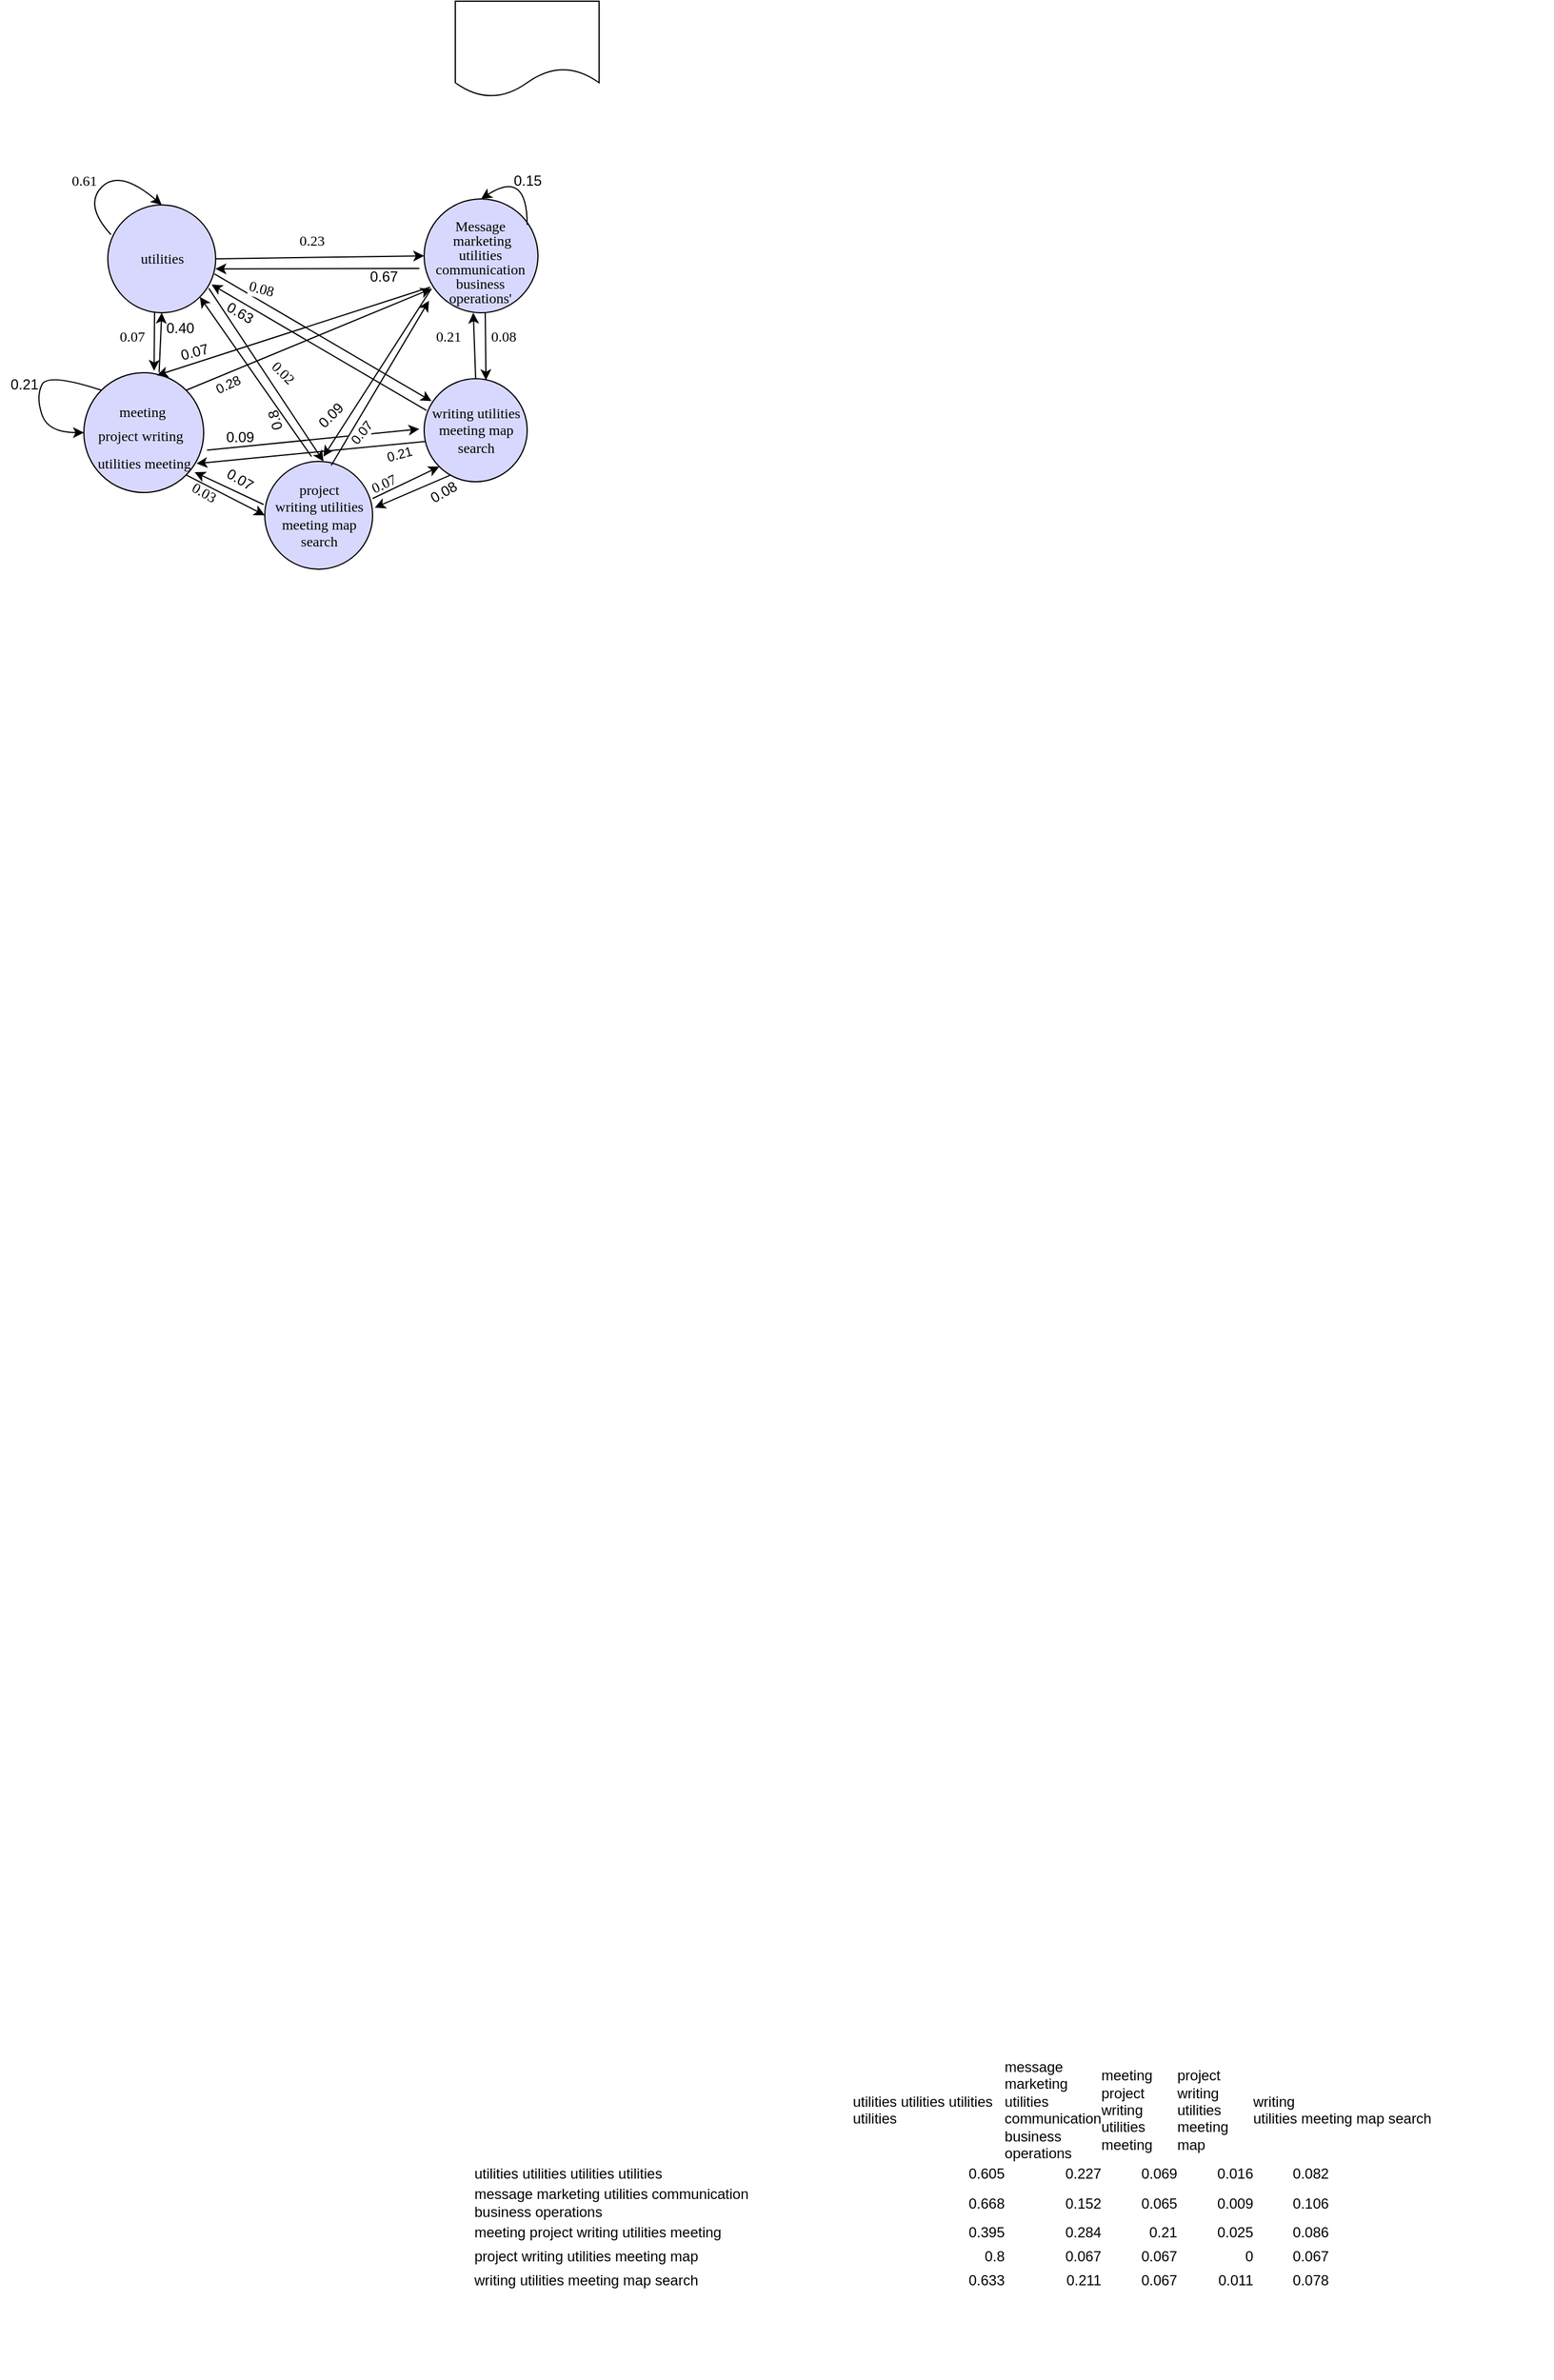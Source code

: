 <mxfile version="17.0.0" type="github">
  <diagram id="NkgFP6aYnqGyyIgVfoUW" name="Page-1">
    <mxGraphModel dx="1422" dy="1520" grid="1" gridSize="10" guides="1" tooltips="1" connect="1" arrows="1" fold="1" page="1" pageScale="1" pageWidth="827" pageHeight="1169" math="0" shadow="0">
      <root>
        <mxCell id="0" />
        <mxCell id="1" parent="0" />
        <mxCell id="uUu0Q5NePI6npQGHdQzm-4" value="utilities" style="shape=ellipse;html=1;dashed=0;whitespace=wrap;aspect=fixed;perimeter=ellipsePerimeter;fontFamily=Times New Roman;align=center;fontSize=12;fillColor=#D8D8FF;" parent="1" vertex="1">
          <mxGeometry x="80" y="30" width="90" height="90" as="geometry" />
        </mxCell>
        <mxCell id="uUu0Q5NePI6npQGHdQzm-5" value="&lt;p class=&quot;MsoNormal&quot; style=&quot;margin-bottom: 0cm; line-height: 0; font-size: 12px;&quot;&gt;&lt;span lang=&quot;EN-GB&quot; style=&quot;font-size: 12px;&quot;&gt;&lt;font style=&quot;font-size: 12px;&quot;&gt;Message&amp;nbsp;&lt;/font&gt;&lt;/span&gt;&lt;/p&gt;&lt;p class=&quot;MsoNormal&quot; style=&quot;margin-bottom: 0cm; line-height: 0; font-size: 12px;&quot;&gt;&lt;font style=&quot;font-size: 12px;&quot;&gt;marketing&lt;/font&gt;&lt;/p&gt;&lt;p class=&quot;MsoNormal&quot; style=&quot;margin-bottom: 0cm; line-height: 0; font-size: 12px;&quot;&gt;&lt;font style=&quot;font-size: 12px;&quot;&gt;utilities&amp;nbsp;&lt;/font&gt;&lt;/p&gt;&lt;p class=&quot;MsoNormal&quot; style=&quot;margin-bottom: 0cm; line-height: 0; font-size: 12px;&quot;&gt;&lt;font style=&quot;font-size: 12px;&quot;&gt;communication&amp;nbsp;&lt;/font&gt;&lt;/p&gt;&lt;p class=&quot;MsoNormal&quot; style=&quot;margin-bottom: 0cm; line-height: 0; font-size: 12px;&quot;&gt;&lt;span style=&quot;font-size: 12px;&quot;&gt;business&amp;nbsp;&lt;/span&gt;&lt;/p&gt;&lt;p class=&quot;MsoNormal&quot; style=&quot;margin-bottom: 0cm; line-height: 0; font-size: 12px;&quot;&gt;&lt;span style=&quot;font-size: 12px;&quot;&gt;operations&#39;&amp;nbsp;&lt;/span&gt;&lt;/p&gt;" style="shape=ellipse;html=1;dashed=0;whitespace=wrap;aspect=fixed;perimeter=ellipsePerimeter;align=center;fontFamily=Times New Roman;fontSize=12;fillColor=#D8D8FF;strokeColor=#000000;" parent="1" vertex="1">
          <mxGeometry x="344" y="25" width="95" height="95" as="geometry" />
        </mxCell>
        <mxCell id="uUu0Q5NePI6npQGHdQzm-16" value="&lt;p class=&quot;MsoNormal&quot; style=&quot;margin-bottom: 0cm ; line-height: 0.7 ; font-size: 12px&quot;&gt;&lt;span lang=&quot;EN-GB&quot; style=&quot;font-size: 12px&quot;&gt;&lt;font style=&quot;font-size: 12px&quot;&gt;meeting&amp;nbsp;&lt;/font&gt;&lt;/span&gt;&lt;/p&gt;&lt;p class=&quot;MsoNormal&quot; style=&quot;margin-bottom: 0cm ; line-height: 0.7 ; font-size: 12px&quot;&gt;&lt;span lang=&quot;EN-GB&quot;&gt;project&amp;nbsp;&lt;/span&gt;&lt;span&gt;writing&amp;nbsp;&amp;nbsp;&lt;/span&gt;&lt;/p&gt;&lt;blockquote style=&quot;margin-bottom: 0cm ; line-height: normal&quot;&gt;utilities&lt;span style=&quot;font-size: 12px&quot;&gt;&amp;nbsp;&lt;/span&gt;&lt;span style=&quot;font-size: 12px&quot;&gt;meeting&lt;/span&gt;&lt;/blockquote&gt;" style="shape=ellipse;html=1;dashed=0;whitespace=wrap;aspect=fixed;perimeter=ellipsePerimeter;fontFamily=Times New Roman;align=center;fontSize=12;fillColor=#D8D8FF;" parent="1" vertex="1">
          <mxGeometry x="60" y="170" width="100" height="100" as="geometry" />
        </mxCell>
        <mxCell id="uUu0Q5NePI6npQGHdQzm-17" value="&lt;span&gt;writing utilities &lt;br&gt;meeting map &lt;br&gt;search&lt;br&gt;&lt;/span&gt;" style="shape=ellipse;html=1;dashed=0;whitespace=wrap;aspect=fixed;perimeter=ellipsePerimeter;fontFamily=Times New Roman;align=center;fontSize=12;fillColor=#D8D8FF;" parent="1" vertex="1">
          <mxGeometry x="344" y="175" width="86" height="86" as="geometry" />
        </mxCell>
        <mxCell id="uUu0Q5NePI6npQGHdQzm-18" value="&lt;span lang=&quot;EN-GB&quot; style=&quot;font-size: 12px ; line-height: 107%&quot;&gt;project &lt;br&gt;writing utilities&lt;br style=&quot;font-size: 12px&quot;&gt;meeting map &lt;br style=&quot;font-size: 12px&quot;&gt;search&lt;/span&gt;" style="shape=ellipse;html=1;dashed=0;whitespace=wrap;aspect=fixed;perimeter=ellipsePerimeter;fontFamily=Times New Roman;align=center;fontSize=12;fillColor=#D8D8FF;" parent="1" vertex="1">
          <mxGeometry x="211" y="244" width="90" height="90" as="geometry" />
        </mxCell>
        <mxCell id="uUu0Q5NePI6npQGHdQzm-34" value="" style="endArrow=classic;html=1;rounded=0;fontSize=12;entryX=0;entryY=0.5;entryDx=0;entryDy=0;exitX=1;exitY=0.5;exitDx=0;exitDy=0;fontFamily=Times New Roman;align=center;" parent="1" source="uUu0Q5NePI6npQGHdQzm-4" target="uUu0Q5NePI6npQGHdQzm-5" edge="1">
          <mxGeometry width="50" height="50" relative="1" as="geometry">
            <mxPoint x="210" y="90" as="sourcePoint" />
            <mxPoint x="260" y="40" as="targetPoint" />
          </mxGeometry>
        </mxCell>
        <mxCell id="uUu0Q5NePI6npQGHdQzm-35" value="" style="endArrow=classic;html=1;rounded=0;fontSize=12;exitX=0.989;exitY=0.64;exitDx=0;exitDy=0;exitPerimeter=0;fontFamily=Times New Roman;align=center;entryX=0.072;entryY=0.218;entryDx=0;entryDy=0;entryPerimeter=0;" parent="1" source="uUu0Q5NePI6npQGHdQzm-4" target="uUu0Q5NePI6npQGHdQzm-17" edge="1">
          <mxGeometry width="50" height="50" relative="1" as="geometry">
            <mxPoint x="180" y="130" as="sourcePoint" />
            <mxPoint x="340" y="190" as="targetPoint" />
          </mxGeometry>
        </mxCell>
        <mxCell id="uUu0Q5NePI6npQGHdQzm-49" value="0.08" style="edgeLabel;html=1;align=center;verticalAlign=middle;resizable=0;points=[];fontSize=12;fontFamily=Times New Roman;rotation=15;" parent="uUu0Q5NePI6npQGHdQzm-35" vertex="1" connectable="0">
          <mxGeometry x="-0.25" relative="1" as="geometry">
            <mxPoint x="-29" y="-28" as="offset" />
          </mxGeometry>
        </mxCell>
        <mxCell id="uUu0Q5NePI6npQGHdQzm-36" value="" style="endArrow=classic;html=1;rounded=0;fontSize=12;exitX=0.936;exitY=0.773;exitDx=0;exitDy=0;exitPerimeter=0;fontFamily=Times New Roman;align=center;" parent="1" source="uUu0Q5NePI6npQGHdQzm-4" edge="1">
          <mxGeometry width="50" height="50" relative="1" as="geometry">
            <mxPoint x="210" y="294" as="sourcePoint" />
            <mxPoint x="260" y="244" as="targetPoint" />
          </mxGeometry>
        </mxCell>
        <mxCell id="uUu0Q5NePI6npQGHdQzm-37" value="" style="endArrow=classic;html=1;rounded=0;fontSize=12;entryX=0.586;entryY=-0.016;entryDx=0;entryDy=0;fontFamily=Times New Roman;align=center;entryPerimeter=0;" parent="1" target="uUu0Q5NePI6npQGHdQzm-16" edge="1">
          <mxGeometry width="50" height="50" relative="1" as="geometry">
            <mxPoint x="119" y="120" as="sourcePoint" />
            <mxPoint x="120" y="160" as="targetPoint" />
          </mxGeometry>
        </mxCell>
        <mxCell id="uUu0Q5NePI6npQGHdQzm-38" value="" style="endArrow=classic;html=1;rounded=0;fontSize=12;entryX=0;entryY=1;entryDx=0;entryDy=0;fontFamily=Times New Roman;align=center;" parent="1" target="uUu0Q5NePI6npQGHdQzm-17" edge="1">
          <mxGeometry width="50" height="50" relative="1" as="geometry">
            <mxPoint x="301" y="275" as="sourcePoint" />
            <mxPoint x="350.418" y="249.488" as="targetPoint" />
          </mxGeometry>
        </mxCell>
        <mxCell id="uUu0Q5NePI6npQGHdQzm-41" value="" style="endArrow=classic;html=1;rounded=0;fontSize=12;entryX=0;entryY=0.5;entryDx=0;entryDy=0;exitX=1;exitY=1;exitDx=0;exitDy=0;fontFamily=Times New Roman;align=center;" parent="1" source="uUu0Q5NePI6npQGHdQzm-16" target="uUu0Q5NePI6npQGHdQzm-18" edge="1">
          <mxGeometry width="50" height="50" relative="1" as="geometry">
            <mxPoint x="100" y="305" as="sourcePoint" />
            <mxPoint x="150" y="255" as="targetPoint" />
          </mxGeometry>
        </mxCell>
        <mxCell id="uUu0Q5NePI6npQGHdQzm-42" value="" style="endArrow=classic;html=1;rounded=0;fontSize=12;fontFamily=Times New Roman;align=center;exitX=0.5;exitY=0;exitDx=0;exitDy=0;" parent="1" edge="1" source="uUu0Q5NePI6npQGHdQzm-17">
          <mxGeometry width="50" height="50" relative="1" as="geometry">
            <mxPoint x="385" y="170" as="sourcePoint" />
            <mxPoint x="385.01" y="119.997" as="targetPoint" />
          </mxGeometry>
        </mxCell>
        <mxCell id="uUu0Q5NePI6npQGHdQzm-43" value="" style="endArrow=classic;html=1;rounded=0;fontSize=12;entryX=0.6;entryY=0.014;entryDx=0;entryDy=0;entryPerimeter=0;fontFamily=Times New Roman;align=center;" parent="1" target="uUu0Q5NePI6npQGHdQzm-17" edge="1">
          <mxGeometry width="50" height="50" relative="1" as="geometry">
            <mxPoint x="395" y="120" as="sourcePoint" />
            <mxPoint x="400" y="170" as="targetPoint" />
          </mxGeometry>
        </mxCell>
        <mxCell id="uUu0Q5NePI6npQGHdQzm-47" value="" style="endArrow=classic;html=1;rounded=0;fontSize=12;entryX=0.962;entryY=0.738;entryDx=0;entryDy=0;entryPerimeter=0;fontFamily=Times New Roman;align=center;exitX=0.022;exitY=0.308;exitDx=0;exitDy=0;exitPerimeter=0;" parent="1" source="uUu0Q5NePI6npQGHdQzm-17" target="uUu0Q5NePI6npQGHdQzm-4" edge="1">
          <mxGeometry width="50" height="50" relative="1" as="geometry">
            <mxPoint x="340" y="200" as="sourcePoint" />
            <mxPoint x="300" y="160" as="targetPoint" />
          </mxGeometry>
        </mxCell>
        <mxCell id="uUu0Q5NePI6npQGHdQzm-48" value="0.23" style="text;html=1;align=center;verticalAlign=middle;resizable=0;points=[];autosize=1;strokeColor=none;fillColor=none;fontSize=12;fontFamily=Times New Roman;" parent="1" vertex="1">
          <mxGeometry x="230" y="50" width="40" height="20" as="geometry" />
        </mxCell>
        <mxCell id="uUu0Q5NePI6npQGHdQzm-50" value="0.02" style="text;html=1;align=center;verticalAlign=middle;resizable=0;points=[];autosize=1;strokeColor=none;fillColor=none;fontSize=12;fontFamily=Times New Roman;rotation=45;" parent="1" vertex="1">
          <mxGeometry x="206" y="160" width="40" height="20" as="geometry" />
        </mxCell>
        <mxCell id="uUu0Q5NePI6npQGHdQzm-51" value="0.07" style="text;html=1;align=center;verticalAlign=middle;resizable=0;points=[];autosize=1;strokeColor=none;fillColor=none;fontSize=12;fontFamily=Times New Roman;" parent="1" vertex="1">
          <mxGeometry x="80" y="130" width="40" height="20" as="geometry" />
        </mxCell>
        <mxCell id="uUu0Q5NePI6npQGHdQzm-53" value="0.03" style="text;html=1;align=center;verticalAlign=middle;resizable=0;points=[];autosize=1;strokeColor=none;fillColor=none;fontSize=12;fontFamily=Times New Roman;rotation=30;" parent="1" vertex="1">
          <mxGeometry x="140" y="260" width="40" height="20" as="geometry" />
        </mxCell>
        <mxCell id="uUu0Q5NePI6npQGHdQzm-54" value="" style="curved=1;endArrow=classic;html=1;rounded=0;fontFamily=Times New Roman;fontSize=12;exitX=0.029;exitY=0.276;exitDx=0;exitDy=0;exitPerimeter=0;" parent="1" source="uUu0Q5NePI6npQGHdQzm-4" edge="1">
          <mxGeometry width="50" height="50" relative="1" as="geometry">
            <mxPoint x="60" y="40" as="sourcePoint" />
            <mxPoint x="125" y="30" as="targetPoint" />
            <Array as="points">
              <mxPoint x="60" y="30" />
              <mxPoint x="90" />
            </Array>
          </mxGeometry>
        </mxCell>
        <mxCell id="uUu0Q5NePI6npQGHdQzm-55" value="0.61" style="text;html=1;align=center;verticalAlign=middle;resizable=0;points=[];autosize=1;strokeColor=none;fillColor=none;fontSize=12;fontFamily=Times New Roman;" parent="1" vertex="1">
          <mxGeometry x="40" width="40" height="20" as="geometry" />
        </mxCell>
        <mxCell id="uUu0Q5NePI6npQGHdQzm-56" value="0.08" style="text;html=1;align=center;verticalAlign=middle;resizable=0;points=[];autosize=1;strokeColor=none;fillColor=none;fontSize=12;fontFamily=Times New Roman;" parent="1" vertex="1">
          <mxGeometry x="390" y="130" width="40" height="20" as="geometry" />
        </mxCell>
        <mxCell id="uUu0Q5NePI6npQGHdQzm-57" value="0.21" style="text;html=1;align=center;verticalAlign=middle;resizable=0;points=[];autosize=1;strokeColor=none;fillColor=none;fontSize=12;fontFamily=Times New Roman;" parent="1" vertex="1">
          <mxGeometry x="344" y="130" width="40" height="20" as="geometry" />
        </mxCell>
        <mxCell id="uUu0Q5NePI6npQGHdQzm-58" value="0.07" style="text;html=1;align=center;verticalAlign=middle;resizable=0;points=[];autosize=1;strokeColor=none;fillColor=none;fontSize=12;fontFamily=Times New Roman;rotation=-25;" parent="1" vertex="1">
          <mxGeometry x="290" y="253" width="40" height="20" as="geometry" />
        </mxCell>
        <mxCell id="uUu0Q5NePI6npQGHdQzm-59" value="" style="shape=document;whiteSpace=wrap;html=1;boundedLbl=1;fontFamily=Times New Roman;fontSize=12;" parent="1" vertex="1">
          <mxGeometry x="370" y="-140" width="120" height="80" as="geometry" />
        </mxCell>
        <mxCell id="LGM-K7nG5Ex01GaFveVR-1" value="&#xa;&#xa;&#xa;&#xa;&#xa;&#xa;&#xa;&#xa;&#xa;&#xa;&#xa;&#xa;&#xa;&lt;table border=&quot;0&quot; cellpadding=&quot;0&quot; cellspacing=&quot;0&quot; width=&quot;899&quot; style=&quot;border-collapse: collapse ; width: 675pt&quot;&gt;&#xa;&#xa; &lt;colgroup&gt;&lt;col width=&quot;322&quot; style=&quot;width: 242pt&quot;&gt;&#xa; &lt;col width=&quot;129&quot; style=&quot;width: 97pt&quot;&gt;&#xa; &lt;col width=&quot;64&quot; span=&quot;7&quot; style=&quot;width: 48pt&quot;&gt;&#xa; &lt;/colgroup&gt;&lt;tbody&gt;&lt;tr style=&quot;height: 15.0pt&quot;&gt;&#xa;  &lt;td height=&quot;20&quot; width=&quot;322&quot; style=&quot;height: 15.0pt ; width: 242pt&quot;&gt;&lt;/td&gt;&#xa;  &lt;td width=&quot;129&quot; style=&quot;width: 97pt&quot;&gt;utilities utilities utilities utilities&lt;/td&gt;&#xa;  &lt;td width=&quot;64&quot; style=&quot;width: 48pt&quot;&gt;message marketing utilities communication&#xa;  business operations&lt;/td&gt;&#xa;  &lt;td width=&quot;64&quot; style=&quot;width: 48pt&quot;&gt;meeting project writing utilities meeting&lt;/td&gt;&#xa;  &lt;td width=&quot;64&quot; style=&quot;width: 48pt&quot;&gt;project writing utilities meeting map&lt;/td&gt;&#xa;  &lt;td colspan=&quot;4&quot; width=&quot;256&quot; style=&quot;width: 192pt&quot;&gt;writing&#xa;  utilities meeting map search&lt;/td&gt;&#xa; &lt;/tr&gt;&#xa; &lt;tr style=&quot;height: 15.0pt&quot;&gt;&#xa;  &lt;td height=&quot;20&quot; style=&quot;height: 15.0pt&quot;&gt;utilities utilities utilities utilities&lt;/td&gt;&#xa;  &lt;td align=&quot;right&quot;&gt;0.605&lt;/td&gt;&#xa;  &lt;td align=&quot;right&quot;&gt;0.227&lt;/td&gt;&#xa;  &lt;td align=&quot;right&quot;&gt;0.069&lt;/td&gt;&#xa;  &lt;td align=&quot;right&quot;&gt;0.016&lt;/td&gt;&#xa;  &lt;td align=&quot;right&quot;&gt;0.082&lt;/td&gt;&#xa;  &lt;td&gt;&lt;/td&gt;&#xa;  &lt;td&gt;&lt;/td&gt;&#xa;  &lt;td&gt;&lt;/td&gt;&#xa; &lt;/tr&gt;&#xa; &lt;tr style=&quot;height: 15.0pt&quot;&gt;&#xa;  &lt;td height=&quot;20&quot; style=&quot;height: 15.0pt&quot;&gt;message marketing utilities communication&#xa;  business operations&lt;/td&gt;&#xa;  &lt;td align=&quot;right&quot;&gt;0.668&lt;/td&gt;&#xa;  &lt;td align=&quot;right&quot;&gt;0.152&lt;/td&gt;&#xa;  &lt;td align=&quot;right&quot;&gt;0.065&lt;/td&gt;&#xa;  &lt;td align=&quot;right&quot;&gt;0.009&lt;/td&gt;&#xa;  &lt;td align=&quot;right&quot;&gt;0.106&lt;/td&gt;&#xa;  &lt;td&gt;&lt;/td&gt;&#xa;  &lt;td&gt;&lt;/td&gt;&#xa;  &lt;td&gt;&lt;/td&gt;&#xa; &lt;/tr&gt;&#xa; &lt;tr style=&quot;height: 15.0pt&quot;&gt;&#xa;  &lt;td height=&quot;20&quot; style=&quot;height: 15.0pt&quot;&gt;meeting project writing utilities meeting&lt;/td&gt;&#xa;  &lt;td align=&quot;right&quot;&gt;0.395&lt;/td&gt;&#xa;  &lt;td align=&quot;right&quot;&gt;0.284&lt;/td&gt;&#xa;  &lt;td align=&quot;right&quot;&gt;0.21&lt;/td&gt;&#xa;  &lt;td align=&quot;right&quot;&gt;0.025&lt;/td&gt;&#xa;  &lt;td align=&quot;right&quot;&gt;0.086&lt;/td&gt;&#xa;  &lt;td&gt;&lt;/td&gt;&#xa;  &lt;td&gt;&lt;/td&gt;&#xa;  &lt;td&gt;&lt;/td&gt;&#xa; &lt;/tr&gt;&#xa; &lt;tr style=&quot;height: 15.0pt&quot;&gt;&#xa;  &lt;td height=&quot;20&quot; style=&quot;height: 15.0pt&quot;&gt;project writing utilities meeting map&lt;/td&gt;&#xa;  &lt;td align=&quot;right&quot;&gt;0.8&lt;/td&gt;&#xa;  &lt;td align=&quot;right&quot;&gt;0.067&lt;/td&gt;&#xa;  &lt;td align=&quot;right&quot;&gt;0.067&lt;/td&gt;&#xa;  &lt;td align=&quot;right&quot;&gt;0&lt;/td&gt;&#xa;  &lt;td align=&quot;right&quot;&gt;0.067&lt;/td&gt;&#xa;  &lt;td&gt;&lt;/td&gt;&#xa;  &lt;td&gt;&lt;/td&gt;&#xa;  &lt;td&gt;&lt;/td&gt;&#xa; &lt;/tr&gt;&#xa; &lt;tr style=&quot;height: 15.0pt&quot;&gt;&#xa;  &lt;td height=&quot;20&quot; style=&quot;height: 15.0pt&quot;&gt;writing utilities meeting map search&lt;/td&gt;&#xa;  &lt;td align=&quot;right&quot;&gt;0.633&lt;/td&gt;&#xa;  &lt;td align=&quot;right&quot;&gt;0.211&lt;/td&gt;&#xa;  &lt;td align=&quot;right&quot;&gt;0.067&lt;/td&gt;&#xa;  &lt;td align=&quot;right&quot;&gt;0.011&lt;/td&gt;&#xa;  &lt;td align=&quot;right&quot;&gt;0.078&lt;/td&gt;&#xa;  &lt;td&gt;&lt;/td&gt;&#xa;  &lt;td&gt;&lt;/td&gt;&#xa;  &lt;td&gt;&lt;/td&gt;&#xa; &lt;/tr&gt;&#xa;&#xa;&lt;/tbody&gt;&lt;/table&gt;&#xa;&#xa;&#xa;&#xa;&#xa;" style="text;whiteSpace=wrap;html=1;" vertex="1" parent="1">
          <mxGeometry x="384" y="390" width="550" height="1170" as="geometry" />
        </mxCell>
        <mxCell id="LGM-K7nG5Ex01GaFveVR-3" value="" style="endArrow=classic;html=1;rounded=0;entryX=0.998;entryY=0.593;entryDx=0;entryDy=0;entryPerimeter=0;" edge="1" parent="1" target="uUu0Q5NePI6npQGHdQzm-4">
          <mxGeometry width="50" height="50" relative="1" as="geometry">
            <mxPoint x="340" y="83" as="sourcePoint" />
            <mxPoint x="310" y="-10" as="targetPoint" />
          </mxGeometry>
        </mxCell>
        <mxCell id="LGM-K7nG5Ex01GaFveVR-4" value="0.67" style="text;html=1;align=center;verticalAlign=middle;resizable=0;points=[];autosize=1;strokeColor=none;fillColor=none;" vertex="1" parent="1">
          <mxGeometry x="290" y="80" width="40" height="20" as="geometry" />
        </mxCell>
        <mxCell id="LGM-K7nG5Ex01GaFveVR-5" value="" style="curved=1;endArrow=classic;html=1;rounded=0;entryX=0.5;entryY=0;entryDx=0;entryDy=0;exitX=0.905;exitY=0.227;exitDx=0;exitDy=0;exitPerimeter=0;" edge="1" parent="1" source="uUu0Q5NePI6npQGHdQzm-5" target="uUu0Q5NePI6npQGHdQzm-5">
          <mxGeometry width="50" height="50" relative="1" as="geometry">
            <mxPoint x="430" y="40" as="sourcePoint" />
            <mxPoint x="480" as="targetPoint" />
            <Array as="points">
              <mxPoint x="430" />
            </Array>
          </mxGeometry>
        </mxCell>
        <mxCell id="LGM-K7nG5Ex01GaFveVR-7" value="0.15" style="text;html=1;align=center;verticalAlign=middle;resizable=0;points=[];autosize=1;strokeColor=none;fillColor=none;" vertex="1" parent="1">
          <mxGeometry x="410" width="40" height="20" as="geometry" />
        </mxCell>
        <mxCell id="LGM-K7nG5Ex01GaFveVR-8" value="" style="endArrow=classic;html=1;rounded=0;entryX=0.61;entryY=0.022;entryDx=0;entryDy=0;entryPerimeter=0;exitX=0.053;exitY=0.775;exitDx=0;exitDy=0;exitPerimeter=0;" edge="1" parent="1" source="uUu0Q5NePI6npQGHdQzm-5" target="uUu0Q5NePI6npQGHdQzm-16">
          <mxGeometry width="50" height="50" relative="1" as="geometry">
            <mxPoint x="240" y="30" as="sourcePoint" />
            <mxPoint x="290" y="-20" as="targetPoint" />
          </mxGeometry>
        </mxCell>
        <mxCell id="LGM-K7nG5Ex01GaFveVR-9" value="0.07" style="text;html=1;align=center;verticalAlign=middle;resizable=0;points=[];autosize=1;strokeColor=none;fillColor=none;rotation=-15;" vertex="1" parent="1">
          <mxGeometry x="132" y="143" width="40" height="20" as="geometry" />
        </mxCell>
        <mxCell id="LGM-K7nG5Ex01GaFveVR-10" value="" style="endArrow=classic;html=1;rounded=0;" edge="1" parent="1">
          <mxGeometry width="50" height="50" relative="1" as="geometry">
            <mxPoint x="350" y="100" as="sourcePoint" />
            <mxPoint x="260" y="240" as="targetPoint" />
          </mxGeometry>
        </mxCell>
        <mxCell id="LGM-K7nG5Ex01GaFveVR-13" value="0.09" style="text;html=1;align=center;verticalAlign=middle;resizable=0;points=[];autosize=1;strokeColor=none;fillColor=none;rotation=-45;" vertex="1" parent="1">
          <mxGeometry x="246" y="196" width="40" height="20" as="geometry" />
        </mxCell>
        <mxCell id="LGM-K7nG5Ex01GaFveVR-14" value="" style="endArrow=classic;html=1;rounded=0;exitX=1;exitY=0;exitDx=0;exitDy=0;" edge="1" parent="1" source="uUu0Q5NePI6npQGHdQzm-16">
          <mxGeometry width="50" height="50" relative="1" as="geometry">
            <mxPoint x="150" y="195" as="sourcePoint" />
            <mxPoint x="350" y="100" as="targetPoint" />
          </mxGeometry>
        </mxCell>
        <mxCell id="LGM-K7nG5Ex01GaFveVR-15" value="0.28" style="edgeLabel;html=1;align=center;verticalAlign=middle;resizable=0;points=[];rotation=-25;" vertex="1" connectable="0" parent="LGM-K7nG5Ex01GaFveVR-14">
          <mxGeometry x="-0.729" y="-4" relative="1" as="geometry">
            <mxPoint x="5" y="3" as="offset" />
          </mxGeometry>
        </mxCell>
        <mxCell id="LGM-K7nG5Ex01GaFveVR-16" value="" style="endArrow=classic;html=1;rounded=0;exitX=0.628;exitY=-0.002;exitDx=0;exitDy=0;exitPerimeter=0;entryX=0.5;entryY=1;entryDx=0;entryDy=0;" edge="1" parent="1" source="uUu0Q5NePI6npQGHdQzm-16" target="uUu0Q5NePI6npQGHdQzm-4">
          <mxGeometry width="50" height="50" relative="1" as="geometry">
            <mxPoint x="-20" y="160" as="sourcePoint" />
            <mxPoint x="30" y="110" as="targetPoint" />
          </mxGeometry>
        </mxCell>
        <mxCell id="LGM-K7nG5Ex01GaFveVR-17" value="0.40" style="text;html=1;align=center;verticalAlign=middle;resizable=0;points=[];autosize=1;strokeColor=none;fillColor=none;" vertex="1" parent="1">
          <mxGeometry x="120" y="123" width="40" height="20" as="geometry" />
        </mxCell>
        <mxCell id="LGM-K7nG5Ex01GaFveVR-19" value="" style="curved=1;endArrow=classic;html=1;rounded=0;exitX=0;exitY=0;exitDx=0;exitDy=0;entryX=0;entryY=0.5;entryDx=0;entryDy=0;" edge="1" parent="1" source="uUu0Q5NePI6npQGHdQzm-16" target="uUu0Q5NePI6npQGHdQzm-16">
          <mxGeometry width="50" height="50" relative="1" as="geometry">
            <mxPoint y="250" as="sourcePoint" />
            <mxPoint x="59" y="208" as="targetPoint" />
            <Array as="points">
              <mxPoint x="30" y="170" />
              <mxPoint x="20" y="190" />
              <mxPoint x="30" y="220" />
            </Array>
          </mxGeometry>
        </mxCell>
        <mxCell id="LGM-K7nG5Ex01GaFveVR-20" value="0.21" style="text;html=1;align=center;verticalAlign=middle;resizable=0;points=[];autosize=1;strokeColor=none;fillColor=none;" vertex="1" parent="1">
          <mxGeometry x="-10" y="170" width="40" height="20" as="geometry" />
        </mxCell>
        <mxCell id="LGM-K7nG5Ex01GaFveVR-21" value="" style="endArrow=classic;html=1;rounded=0;exitX=1.028;exitY=0.646;exitDx=0;exitDy=0;exitPerimeter=0;" edge="1" parent="1" source="uUu0Q5NePI6npQGHdQzm-16">
          <mxGeometry width="50" height="50" relative="1" as="geometry">
            <mxPoint x="154.8" y="243.6" as="sourcePoint" />
            <mxPoint x="340" y="217" as="targetPoint" />
          </mxGeometry>
        </mxCell>
        <mxCell id="LGM-K7nG5Ex01GaFveVR-22" value="0.09" style="text;html=1;align=center;verticalAlign=middle;resizable=0;points=[];autosize=1;strokeColor=none;fillColor=none;" vertex="1" parent="1">
          <mxGeometry x="170" y="214" width="40" height="20" as="geometry" />
        </mxCell>
        <mxCell id="LGM-K7nG5Ex01GaFveVR-23" value="" style="endArrow=classic;html=1;rounded=0;entryX=1;entryY=1;entryDx=0;entryDy=0;" edge="1" parent="1" target="uUu0Q5NePI6npQGHdQzm-4">
          <mxGeometry width="50" height="50" relative="1" as="geometry">
            <mxPoint x="250" y="240" as="sourcePoint" />
            <mxPoint x="260" y="140" as="targetPoint" />
          </mxGeometry>
        </mxCell>
        <mxCell id="LGM-K7nG5Ex01GaFveVR-24" value="0.8" style="text;html=1;align=center;verticalAlign=middle;resizable=0;points=[];autosize=1;strokeColor=none;fillColor=none;rotation=-105;" vertex="1" parent="1">
          <mxGeometry x="205" y="200" width="30" height="20" as="geometry" />
        </mxCell>
        <mxCell id="LGM-K7nG5Ex01GaFveVR-25" value="" style="endArrow=classic;html=1;rounded=0;exitX=0.638;exitY=0.038;exitDx=0;exitDy=0;exitPerimeter=0;" edge="1" parent="1">
          <mxGeometry width="50" height="50" relative="1" as="geometry">
            <mxPoint x="266.42" y="247.42" as="sourcePoint" />
            <mxPoint x="348" y="110" as="targetPoint" />
          </mxGeometry>
        </mxCell>
        <mxCell id="LGM-K7nG5Ex01GaFveVR-26" value="0.07" style="edgeLabel;html=1;align=center;verticalAlign=middle;resizable=0;points=[];rotation=-51;" vertex="1" connectable="0" parent="LGM-K7nG5Ex01GaFveVR-25">
          <mxGeometry x="-0.631" y="-3" relative="1" as="geometry">
            <mxPoint x="7" y="-4" as="offset" />
          </mxGeometry>
        </mxCell>
        <mxCell id="LGM-K7nG5Ex01GaFveVR-27" value="" style="endArrow=classic;html=1;rounded=0;entryX=0.123;entryY=-0.046;entryDx=0;entryDy=0;entryPerimeter=0;" edge="1" parent="1" target="uUu0Q5NePI6npQGHdQzm-53">
          <mxGeometry width="50" height="50" relative="1" as="geometry">
            <mxPoint x="210" y="280" as="sourcePoint" />
            <mxPoint x="170" y="280" as="targetPoint" />
          </mxGeometry>
        </mxCell>
        <mxCell id="LGM-K7nG5Ex01GaFveVR-29" value="0.07" style="text;html=1;align=center;verticalAlign=middle;resizable=0;points=[];autosize=1;strokeColor=none;fillColor=none;rotation=30;" vertex="1" parent="1">
          <mxGeometry x="170" y="249" width="40" height="20" as="geometry" />
        </mxCell>
        <mxCell id="LGM-K7nG5Ex01GaFveVR-30" value="0.63" style="text;html=1;align=center;verticalAlign=middle;resizable=0;points=[];autosize=1;strokeColor=none;fillColor=none;rotation=30;" vertex="1" parent="1">
          <mxGeometry x="170" y="110" width="40" height="20" as="geometry" />
        </mxCell>
        <mxCell id="LGM-K7nG5Ex01GaFveVR-31" value="" style="endArrow=classic;html=1;rounded=0;exitX=0.014;exitY=0.609;exitDx=0;exitDy=0;exitPerimeter=0;entryX=0.94;entryY=0.758;entryDx=0;entryDy=0;entryPerimeter=0;" edge="1" parent="1" source="uUu0Q5NePI6npQGHdQzm-17" target="uUu0Q5NePI6npQGHdQzm-16">
          <mxGeometry width="50" height="50" relative="1" as="geometry">
            <mxPoint x="110" y="295" as="sourcePoint" />
            <mxPoint x="160" y="245" as="targetPoint" />
          </mxGeometry>
        </mxCell>
        <mxCell id="LGM-K7nG5Ex01GaFveVR-32" value="0.21" style="edgeLabel;html=1;align=center;verticalAlign=middle;resizable=0;points=[];rotation=-15;" vertex="1" connectable="0" parent="LGM-K7nG5Ex01GaFveVR-31">
          <mxGeometry x="-0.749" y="4" relative="1" as="geometry">
            <mxPoint x="1" y="4" as="offset" />
          </mxGeometry>
        </mxCell>
        <mxCell id="LGM-K7nG5Ex01GaFveVR-33" value="" style="endArrow=classic;html=1;rounded=0;exitX=0.256;exitY=0.935;exitDx=0;exitDy=0;exitPerimeter=0;entryX=1.02;entryY=0.429;entryDx=0;entryDy=0;entryPerimeter=0;" edge="1" parent="1" source="uUu0Q5NePI6npQGHdQzm-17" target="uUu0Q5NePI6npQGHdQzm-18">
          <mxGeometry width="50" height="50" relative="1" as="geometry">
            <mxPoint x="260" y="290" as="sourcePoint" />
            <mxPoint x="310" y="240" as="targetPoint" />
          </mxGeometry>
        </mxCell>
        <mxCell id="LGM-K7nG5Ex01GaFveVR-36" value="0.08" style="text;html=1;align=center;verticalAlign=middle;resizable=0;points=[];autosize=1;strokeColor=none;fillColor=none;rotation=-30;" vertex="1" parent="1">
          <mxGeometry x="340" y="260" width="40" height="20" as="geometry" />
        </mxCell>
      </root>
    </mxGraphModel>
  </diagram>
</mxfile>
